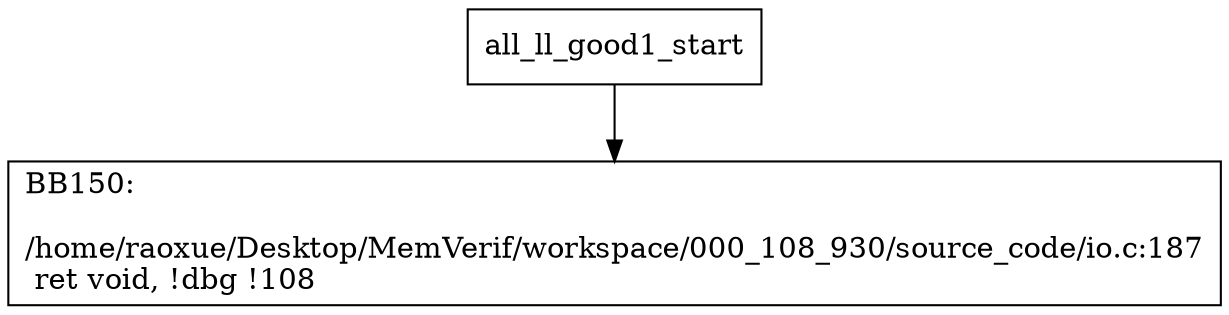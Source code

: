 digraph "CFG for'all_ll_good1' function" {
	BBall_ll_good1_start[shape=record,label="{all_ll_good1_start}"];
	BBall_ll_good1_start-> all_ll_good1BB150;
	all_ll_good1BB150 [shape=record, label="{BB150:\l\l/home/raoxue/Desktop/MemVerif/workspace/000_108_930/source_code/io.c:187\l
  ret void, !dbg !108\l
}"];
}
